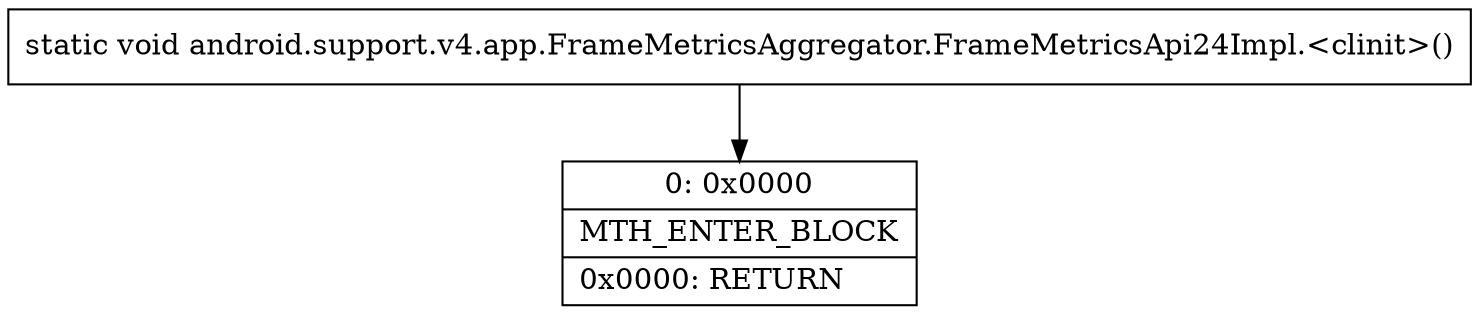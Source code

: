 digraph "CFG forandroid.support.v4.app.FrameMetricsAggregator.FrameMetricsApi24Impl.\<clinit\>()V" {
Node_0 [shape=record,label="{0\:\ 0x0000|MTH_ENTER_BLOCK\l|0x0000: RETURN   \l}"];
MethodNode[shape=record,label="{static void android.support.v4.app.FrameMetricsAggregator.FrameMetricsApi24Impl.\<clinit\>() }"];
MethodNode -> Node_0;
}

